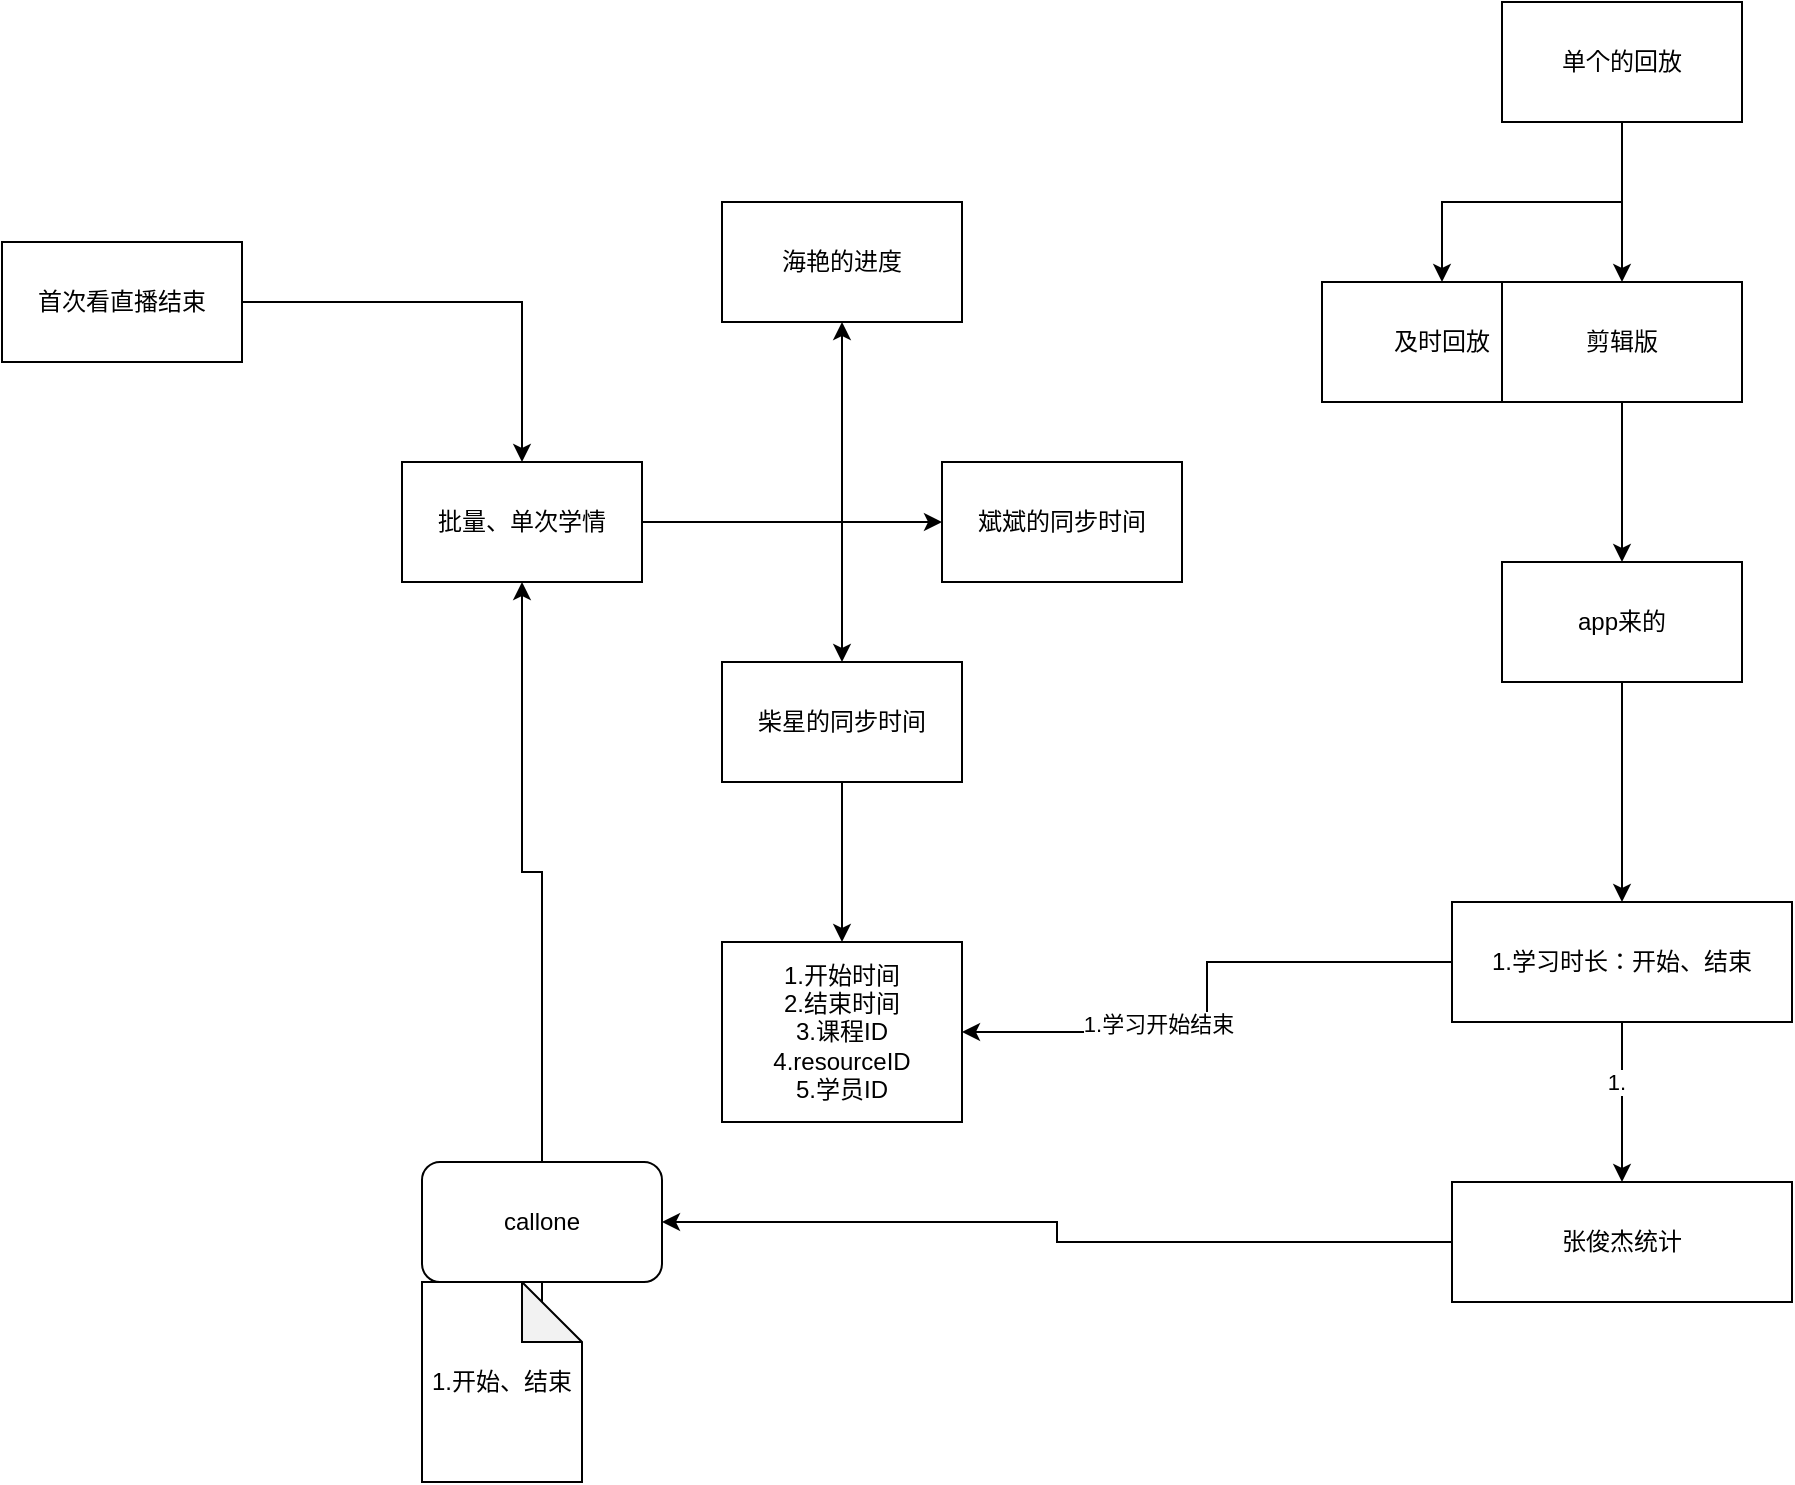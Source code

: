 <mxfile version="14.2.7" type="github">
  <diagram id="IsAEWoiSd3mdORxaxpUw" name="Page-1">
    <mxGraphModel dx="1422" dy="762" grid="1" gridSize="10" guides="1" tooltips="1" connect="1" arrows="1" fold="1" page="1" pageScale="1" pageWidth="827" pageHeight="1169" math="0" shadow="0">
      <root>
        <mxCell id="0" />
        <mxCell id="1" parent="0" />
        <mxCell id="HKifDYHNeZQr0o3ThZ7X-7" value="" style="edgeStyle=orthogonalEdgeStyle;rounded=0;orthogonalLoop=1;jettySize=auto;html=1;" edge="1" parent="1" source="HKifDYHNeZQr0o3ThZ7X-4" target="HKifDYHNeZQr0o3ThZ7X-6">
          <mxGeometry relative="1" as="geometry" />
        </mxCell>
        <mxCell id="HKifDYHNeZQr0o3ThZ7X-10" value="" style="edgeStyle=orthogonalEdgeStyle;rounded=0;orthogonalLoop=1;jettySize=auto;html=1;" edge="1" parent="1" source="HKifDYHNeZQr0o3ThZ7X-4" target="HKifDYHNeZQr0o3ThZ7X-9">
          <mxGeometry relative="1" as="geometry" />
        </mxCell>
        <mxCell id="HKifDYHNeZQr0o3ThZ7X-12" value="" style="edgeStyle=orthogonalEdgeStyle;rounded=0;orthogonalLoop=1;jettySize=auto;html=1;" edge="1" parent="1" source="HKifDYHNeZQr0o3ThZ7X-4" target="HKifDYHNeZQr0o3ThZ7X-11">
          <mxGeometry relative="1" as="geometry" />
        </mxCell>
        <mxCell id="HKifDYHNeZQr0o3ThZ7X-4" value="&lt;span&gt;批量、单次学情&lt;/span&gt;" style="rounded=0;whiteSpace=wrap;html=1;" vertex="1" parent="1">
          <mxGeometry x="230" y="300" width="120" height="60" as="geometry" />
        </mxCell>
        <mxCell id="HKifDYHNeZQr0o3ThZ7X-5" style="edgeStyle=orthogonalEdgeStyle;rounded=0;orthogonalLoop=1;jettySize=auto;html=1;entryX=0.5;entryY=0;entryDx=0;entryDy=0;" edge="1" parent="1" source="HKifDYHNeZQr0o3ThZ7X-2" target="HKifDYHNeZQr0o3ThZ7X-4">
          <mxGeometry relative="1" as="geometry" />
        </mxCell>
        <mxCell id="HKifDYHNeZQr0o3ThZ7X-2" value="首次看直播结束" style="rounded=0;whiteSpace=wrap;html=1;" vertex="1" parent="1">
          <mxGeometry x="30" y="190" width="120" height="60" as="geometry" />
        </mxCell>
        <mxCell id="HKifDYHNeZQr0o3ThZ7X-6" value="海艳的进度" style="rounded=0;whiteSpace=wrap;html=1;" vertex="1" parent="1">
          <mxGeometry x="390" y="170" width="120" height="60" as="geometry" />
        </mxCell>
        <mxCell id="HKifDYHNeZQr0o3ThZ7X-9" value="斌斌的同步时间" style="rounded=0;whiteSpace=wrap;html=1;" vertex="1" parent="1">
          <mxGeometry x="500" y="300" width="120" height="60" as="geometry" />
        </mxCell>
        <mxCell id="HKifDYHNeZQr0o3ThZ7X-21" value="" style="edgeStyle=orthogonalEdgeStyle;rounded=0;orthogonalLoop=1;jettySize=auto;html=1;" edge="1" parent="1" source="HKifDYHNeZQr0o3ThZ7X-11" target="HKifDYHNeZQr0o3ThZ7X-20">
          <mxGeometry relative="1" as="geometry" />
        </mxCell>
        <mxCell id="HKifDYHNeZQr0o3ThZ7X-11" value="柴星的同步时间" style="rounded=0;whiteSpace=wrap;html=1;" vertex="1" parent="1">
          <mxGeometry x="390" y="400" width="120" height="60" as="geometry" />
        </mxCell>
        <mxCell id="HKifDYHNeZQr0o3ThZ7X-17" value="" style="edgeStyle=orthogonalEdgeStyle;rounded=0;orthogonalLoop=1;jettySize=auto;html=1;" edge="1" parent="1" source="HKifDYHNeZQr0o3ThZ7X-15" target="HKifDYHNeZQr0o3ThZ7X-16">
          <mxGeometry relative="1" as="geometry" />
        </mxCell>
        <mxCell id="HKifDYHNeZQr0o3ThZ7X-19" value="" style="edgeStyle=orthogonalEdgeStyle;rounded=0;orthogonalLoop=1;jettySize=auto;html=1;" edge="1" parent="1" source="HKifDYHNeZQr0o3ThZ7X-15" target="HKifDYHNeZQr0o3ThZ7X-18">
          <mxGeometry relative="1" as="geometry" />
        </mxCell>
        <mxCell id="HKifDYHNeZQr0o3ThZ7X-15" value="单个的回放" style="rounded=0;whiteSpace=wrap;html=1;" vertex="1" parent="1">
          <mxGeometry x="780" y="70" width="120" height="60" as="geometry" />
        </mxCell>
        <mxCell id="HKifDYHNeZQr0o3ThZ7X-16" value="及时回放" style="rounded=0;whiteSpace=wrap;html=1;" vertex="1" parent="1">
          <mxGeometry x="690" y="210" width="120" height="60" as="geometry" />
        </mxCell>
        <mxCell id="HKifDYHNeZQr0o3ThZ7X-23" value="" style="edgeStyle=orthogonalEdgeStyle;rounded=0;orthogonalLoop=1;jettySize=auto;html=1;" edge="1" parent="1" source="HKifDYHNeZQr0o3ThZ7X-18" target="HKifDYHNeZQr0o3ThZ7X-22">
          <mxGeometry relative="1" as="geometry" />
        </mxCell>
        <mxCell id="HKifDYHNeZQr0o3ThZ7X-18" value="剪辑版" style="rounded=0;whiteSpace=wrap;html=1;" vertex="1" parent="1">
          <mxGeometry x="780" y="210" width="120" height="60" as="geometry" />
        </mxCell>
        <mxCell id="HKifDYHNeZQr0o3ThZ7X-20" value="1.开始时间&lt;br&gt;2.结束时间&lt;br&gt;3.课程ID&lt;br&gt;4.resourceID&lt;br&gt;5.学员ID" style="rounded=0;whiteSpace=wrap;html=1;" vertex="1" parent="1">
          <mxGeometry x="390" y="540" width="120" height="90" as="geometry" />
        </mxCell>
        <mxCell id="HKifDYHNeZQr0o3ThZ7X-25" value="" style="edgeStyle=orthogonalEdgeStyle;rounded=0;orthogonalLoop=1;jettySize=auto;html=1;" edge="1" parent="1" source="HKifDYHNeZQr0o3ThZ7X-22" target="HKifDYHNeZQr0o3ThZ7X-24">
          <mxGeometry relative="1" as="geometry" />
        </mxCell>
        <mxCell id="HKifDYHNeZQr0o3ThZ7X-22" value="app来的" style="rounded=0;whiteSpace=wrap;html=1;" vertex="1" parent="1">
          <mxGeometry x="780" y="350" width="120" height="60" as="geometry" />
        </mxCell>
        <mxCell id="HKifDYHNeZQr0o3ThZ7X-26" style="edgeStyle=orthogonalEdgeStyle;rounded=0;orthogonalLoop=1;jettySize=auto;html=1;entryX=1;entryY=0.5;entryDx=0;entryDy=0;" edge="1" parent="1" source="HKifDYHNeZQr0o3ThZ7X-24" target="HKifDYHNeZQr0o3ThZ7X-20">
          <mxGeometry relative="1" as="geometry" />
        </mxCell>
        <mxCell id="HKifDYHNeZQr0o3ThZ7X-27" value="1.学习开始结束" style="edgeLabel;html=1;align=center;verticalAlign=middle;resizable=0;points=[];" vertex="1" connectable="0" parent="HKifDYHNeZQr0o3ThZ7X-26">
          <mxGeometry x="0.3" y="-4" relative="1" as="geometry">
            <mxPoint as="offset" />
          </mxGeometry>
        </mxCell>
        <mxCell id="HKifDYHNeZQr0o3ThZ7X-29" value="" style="edgeStyle=orthogonalEdgeStyle;rounded=0;orthogonalLoop=1;jettySize=auto;html=1;" edge="1" parent="1" source="HKifDYHNeZQr0o3ThZ7X-24" target="HKifDYHNeZQr0o3ThZ7X-28">
          <mxGeometry relative="1" as="geometry" />
        </mxCell>
        <mxCell id="HKifDYHNeZQr0o3ThZ7X-30" value="1." style="edgeLabel;html=1;align=center;verticalAlign=middle;resizable=0;points=[];" vertex="1" connectable="0" parent="HKifDYHNeZQr0o3ThZ7X-29">
          <mxGeometry x="-0.25" y="-3" relative="1" as="geometry">
            <mxPoint as="offset" />
          </mxGeometry>
        </mxCell>
        <mxCell id="HKifDYHNeZQr0o3ThZ7X-24" value="1.学习时长：开始、结束&lt;br&gt;" style="rounded=0;whiteSpace=wrap;html=1;" vertex="1" parent="1">
          <mxGeometry x="755" y="520" width="170" height="60" as="geometry" />
        </mxCell>
        <mxCell id="HKifDYHNeZQr0o3ThZ7X-31" style="edgeStyle=orthogonalEdgeStyle;rounded=0;orthogonalLoop=1;jettySize=auto;html=1;entryX=1;entryY=0.5;entryDx=0;entryDy=0;" edge="1" parent="1" source="HKifDYHNeZQr0o3ThZ7X-28" target="HKifDYHNeZQr0o3ThZ7X-32">
          <mxGeometry relative="1" as="geometry" />
        </mxCell>
        <mxCell id="HKifDYHNeZQr0o3ThZ7X-28" value="张俊杰统计" style="rounded=0;whiteSpace=wrap;html=1;" vertex="1" parent="1">
          <mxGeometry x="755" y="660" width="170" height="60" as="geometry" />
        </mxCell>
        <mxCell id="HKifDYHNeZQr0o3ThZ7X-34" value="" style="edgeStyle=orthogonalEdgeStyle;rounded=0;orthogonalLoop=1;jettySize=auto;html=1;" edge="1" parent="1" source="HKifDYHNeZQr0o3ThZ7X-32" target="HKifDYHNeZQr0o3ThZ7X-33">
          <mxGeometry relative="1" as="geometry" />
        </mxCell>
        <mxCell id="HKifDYHNeZQr0o3ThZ7X-35" style="edgeStyle=orthogonalEdgeStyle;rounded=0;orthogonalLoop=1;jettySize=auto;html=1;" edge="1" parent="1" source="HKifDYHNeZQr0o3ThZ7X-32" target="HKifDYHNeZQr0o3ThZ7X-4">
          <mxGeometry relative="1" as="geometry" />
        </mxCell>
        <mxCell id="HKifDYHNeZQr0o3ThZ7X-32" value="callone" style="rounded=1;whiteSpace=wrap;html=1;" vertex="1" parent="1">
          <mxGeometry x="240" y="650" width="120" height="60" as="geometry" />
        </mxCell>
        <mxCell id="HKifDYHNeZQr0o3ThZ7X-33" value="1.开始、结束" style="shape=note;whiteSpace=wrap;html=1;backgroundOutline=1;darkOpacity=0.05;rounded=1;" vertex="1" parent="1">
          <mxGeometry x="240" y="710" width="80" height="100" as="geometry" />
        </mxCell>
      </root>
    </mxGraphModel>
  </diagram>
</mxfile>
